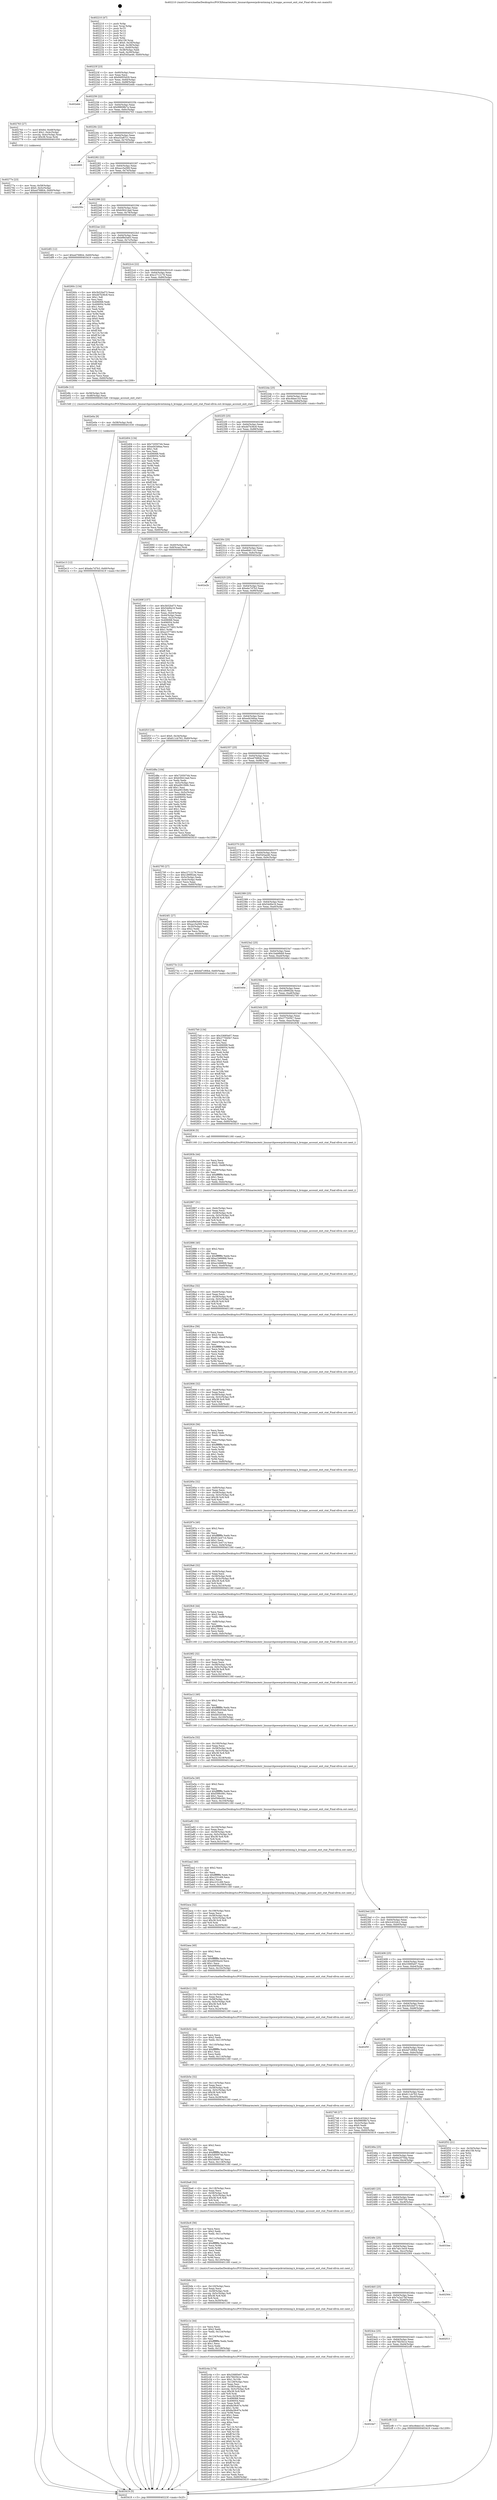 digraph "0x402210" {
  label = "0x402210 (/mnt/c/Users/mathe/Desktop/tcc/POCII/binaries/extr_linuxarchpowerpckvmtiming.h_kvmppc_account_exit_stat_Final-ollvm.out::main(0))"
  labelloc = "t"
  node[shape=record]

  Entry [label="",width=0.3,height=0.3,shape=circle,fillcolor=black,style=filled]
  "0x40223f" [label="{
     0x40223f [23]\l
     | [instrs]\l
     &nbsp;&nbsp;0x40223f \<+3\>: mov -0x60(%rbp),%eax\l
     &nbsp;&nbsp;0x402242 \<+2\>: mov %eax,%ecx\l
     &nbsp;&nbsp;0x402244 \<+6\>: sub $0x94955d29,%ecx\l
     &nbsp;&nbsp;0x40224a \<+3\>: mov %eax,-0x64(%rbp)\l
     &nbsp;&nbsp;0x40224d \<+3\>: mov %ecx,-0x68(%rbp)\l
     &nbsp;&nbsp;0x402250 \<+6\>: je 0000000000402ebb \<main+0xcab\>\l
  }"]
  "0x402ebb" [label="{
     0x402ebb\l
  }", style=dashed]
  "0x402256" [label="{
     0x402256 [22]\l
     | [instrs]\l
     &nbsp;&nbsp;0x402256 \<+5\>: jmp 000000000040225b \<main+0x4b\>\l
     &nbsp;&nbsp;0x40225b \<+3\>: mov -0x64(%rbp),%eax\l
     &nbsp;&nbsp;0x40225e \<+5\>: sub $0x99608b7a,%eax\l
     &nbsp;&nbsp;0x402263 \<+3\>: mov %eax,-0x6c(%rbp)\l
     &nbsp;&nbsp;0x402266 \<+6\>: je 0000000000402763 \<main+0x553\>\l
  }"]
  Exit [label="",width=0.3,height=0.3,shape=circle,fillcolor=black,style=filled,peripheries=2]
  "0x402763" [label="{
     0x402763 [27]\l
     | [instrs]\l
     &nbsp;&nbsp;0x402763 \<+7\>: movl $0x64,-0x48(%rbp)\l
     &nbsp;&nbsp;0x40276a \<+7\>: movl $0x1,-0x4c(%rbp)\l
     &nbsp;&nbsp;0x402771 \<+4\>: movslq -0x4c(%rbp),%rax\l
     &nbsp;&nbsp;0x402775 \<+4\>: imul $0x38,%rax,%rdi\l
     &nbsp;&nbsp;0x402779 \<+5\>: call 0000000000401050 \<malloc@plt\>\l
     | [calls]\l
     &nbsp;&nbsp;0x401050 \{1\} (unknown)\l
  }"]
  "0x40226c" [label="{
     0x40226c [22]\l
     | [instrs]\l
     &nbsp;&nbsp;0x40226c \<+5\>: jmp 0000000000402271 \<main+0x61\>\l
     &nbsp;&nbsp;0x402271 \<+3\>: mov -0x64(%rbp),%eax\l
     &nbsp;&nbsp;0x402274 \<+5\>: sub $0xa32a87c1,%eax\l
     &nbsp;&nbsp;0x402279 \<+3\>: mov %eax,-0x70(%rbp)\l
     &nbsp;&nbsp;0x40227c \<+6\>: je 0000000000402600 \<main+0x3f0\>\l
  }"]
  "0x402e13" [label="{
     0x402e13 [12]\l
     | [instrs]\l
     &nbsp;&nbsp;0x402e13 \<+7\>: movl $0xebc7d7b3,-0x60(%rbp)\l
     &nbsp;&nbsp;0x402e1a \<+5\>: jmp 0000000000403419 \<main+0x1209\>\l
  }"]
  "0x402600" [label="{
     0x402600\l
  }", style=dashed]
  "0x402282" [label="{
     0x402282 [22]\l
     | [instrs]\l
     &nbsp;&nbsp;0x402282 \<+5\>: jmp 0000000000402287 \<main+0x77\>\l
     &nbsp;&nbsp;0x402287 \<+3\>: mov -0x64(%rbp),%eax\l
     &nbsp;&nbsp;0x40228a \<+5\>: sub $0xacc5a569,%eax\l
     &nbsp;&nbsp;0x40228f \<+3\>: mov %eax,-0x74(%rbp)\l
     &nbsp;&nbsp;0x402292 \<+6\>: je 000000000040250c \<main+0x2fc\>\l
  }"]
  "0x402e0a" [label="{
     0x402e0a [9]\l
     | [instrs]\l
     &nbsp;&nbsp;0x402e0a \<+4\>: mov -0x58(%rbp),%rdi\l
     &nbsp;&nbsp;0x402e0e \<+5\>: call 0000000000401030 \<free@plt\>\l
     | [calls]\l
     &nbsp;&nbsp;0x401030 \{1\} (unknown)\l
  }"]
  "0x40250c" [label="{
     0x40250c\l
  }", style=dashed]
  "0x402298" [label="{
     0x402298 [22]\l
     | [instrs]\l
     &nbsp;&nbsp;0x402298 \<+5\>: jmp 000000000040229d \<main+0x8d\>\l
     &nbsp;&nbsp;0x40229d \<+3\>: mov -0x64(%rbp),%eax\l
     &nbsp;&nbsp;0x4022a0 \<+5\>: sub $0xb56414ad,%eax\l
     &nbsp;&nbsp;0x4022a5 \<+3\>: mov %eax,-0x78(%rbp)\l
     &nbsp;&nbsp;0x4022a8 \<+6\>: je 0000000000402df2 \<main+0xbe2\>\l
  }"]
  "0x4024e7" [label="{
     0x4024e7\l
  }", style=dashed]
  "0x402df2" [label="{
     0x402df2 [12]\l
     | [instrs]\l
     &nbsp;&nbsp;0x402df2 \<+7\>: movl $0xed768fcb,-0x60(%rbp)\l
     &nbsp;&nbsp;0x402df9 \<+5\>: jmp 0000000000403419 \<main+0x1209\>\l
  }"]
  "0x4022ae" [label="{
     0x4022ae [22]\l
     | [instrs]\l
     &nbsp;&nbsp;0x4022ae \<+5\>: jmp 00000000004022b3 \<main+0xa3\>\l
     &nbsp;&nbsp;0x4022b3 \<+3\>: mov -0x64(%rbp),%eax\l
     &nbsp;&nbsp;0x4022b6 \<+5\>: sub $0xbf9d3e63,%eax\l
     &nbsp;&nbsp;0x4022bb \<+3\>: mov %eax,-0x7c(%rbp)\l
     &nbsp;&nbsp;0x4022be \<+6\>: je 000000000040260c \<main+0x3fc\>\l
  }"]
  "0x402cf8" [label="{
     0x402cf8 [12]\l
     | [instrs]\l
     &nbsp;&nbsp;0x402cf8 \<+7\>: movl $0xc8dee143,-0x60(%rbp)\l
     &nbsp;&nbsp;0x402cff \<+5\>: jmp 0000000000403419 \<main+0x1209\>\l
  }"]
  "0x40260c" [label="{
     0x40260c [134]\l
     | [instrs]\l
     &nbsp;&nbsp;0x40260c \<+5\>: mov $0x3b52bd73,%eax\l
     &nbsp;&nbsp;0x402611 \<+5\>: mov $0xdd7b36c8,%ecx\l
     &nbsp;&nbsp;0x402616 \<+2\>: mov $0x1,%dl\l
     &nbsp;&nbsp;0x402618 \<+2\>: xor %esi,%esi\l
     &nbsp;&nbsp;0x40261a \<+7\>: mov 0x406068,%edi\l
     &nbsp;&nbsp;0x402621 \<+8\>: mov 0x406054,%r8d\l
     &nbsp;&nbsp;0x402629 \<+3\>: sub $0x1,%esi\l
     &nbsp;&nbsp;0x40262c \<+3\>: mov %edi,%r9d\l
     &nbsp;&nbsp;0x40262f \<+3\>: add %esi,%r9d\l
     &nbsp;&nbsp;0x402632 \<+4\>: imul %r9d,%edi\l
     &nbsp;&nbsp;0x402636 \<+3\>: and $0x1,%edi\l
     &nbsp;&nbsp;0x402639 \<+3\>: cmp $0x0,%edi\l
     &nbsp;&nbsp;0x40263c \<+4\>: sete %r10b\l
     &nbsp;&nbsp;0x402640 \<+4\>: cmp $0xa,%r8d\l
     &nbsp;&nbsp;0x402644 \<+4\>: setl %r11b\l
     &nbsp;&nbsp;0x402648 \<+3\>: mov %r10b,%bl\l
     &nbsp;&nbsp;0x40264b \<+3\>: xor $0xff,%bl\l
     &nbsp;&nbsp;0x40264e \<+3\>: mov %r11b,%r14b\l
     &nbsp;&nbsp;0x402651 \<+4\>: xor $0xff,%r14b\l
     &nbsp;&nbsp;0x402655 \<+3\>: xor $0x1,%dl\l
     &nbsp;&nbsp;0x402658 \<+3\>: mov %bl,%r15b\l
     &nbsp;&nbsp;0x40265b \<+4\>: and $0xff,%r15b\l
     &nbsp;&nbsp;0x40265f \<+3\>: and %dl,%r10b\l
     &nbsp;&nbsp;0x402662 \<+3\>: mov %r14b,%r12b\l
     &nbsp;&nbsp;0x402665 \<+4\>: and $0xff,%r12b\l
     &nbsp;&nbsp;0x402669 \<+3\>: and %dl,%r11b\l
     &nbsp;&nbsp;0x40266c \<+3\>: or %r10b,%r15b\l
     &nbsp;&nbsp;0x40266f \<+3\>: or %r11b,%r12b\l
     &nbsp;&nbsp;0x402672 \<+3\>: xor %r12b,%r15b\l
     &nbsp;&nbsp;0x402675 \<+3\>: or %r14b,%bl\l
     &nbsp;&nbsp;0x402678 \<+3\>: xor $0xff,%bl\l
     &nbsp;&nbsp;0x40267b \<+3\>: or $0x1,%dl\l
     &nbsp;&nbsp;0x40267e \<+2\>: and %dl,%bl\l
     &nbsp;&nbsp;0x402680 \<+3\>: or %bl,%r15b\l
     &nbsp;&nbsp;0x402683 \<+4\>: test $0x1,%r15b\l
     &nbsp;&nbsp;0x402687 \<+3\>: cmovne %ecx,%eax\l
     &nbsp;&nbsp;0x40268a \<+3\>: mov %eax,-0x60(%rbp)\l
     &nbsp;&nbsp;0x40268d \<+5\>: jmp 0000000000403419 \<main+0x1209\>\l
  }"]
  "0x4022c4" [label="{
     0x4022c4 [22]\l
     | [instrs]\l
     &nbsp;&nbsp;0x4022c4 \<+5\>: jmp 00000000004022c9 \<main+0xb9\>\l
     &nbsp;&nbsp;0x4022c9 \<+3\>: mov -0x64(%rbp),%eax\l
     &nbsp;&nbsp;0x4022cc \<+5\>: sub $0xc2712176,%eax\l
     &nbsp;&nbsp;0x4022d1 \<+3\>: mov %eax,-0x80(%rbp)\l
     &nbsp;&nbsp;0x4022d4 \<+6\>: je 0000000000402dfe \<main+0xbee\>\l
  }"]
  "0x4024ce" [label="{
     0x4024ce [25]\l
     | [instrs]\l
     &nbsp;&nbsp;0x4024ce \<+5\>: jmp 00000000004024d3 \<main+0x2c3\>\l
     &nbsp;&nbsp;0x4024d3 \<+3\>: mov -0x64(%rbp),%eax\l
     &nbsp;&nbsp;0x4024d6 \<+5\>: sub $0x7fd25b1e,%eax\l
     &nbsp;&nbsp;0x4024db \<+6\>: mov %eax,-0xd4(%rbp)\l
     &nbsp;&nbsp;0x4024e1 \<+6\>: je 0000000000402cf8 \<main+0xae8\>\l
  }"]
  "0x402dfe" [label="{
     0x402dfe [12]\l
     | [instrs]\l
     &nbsp;&nbsp;0x402dfe \<+4\>: mov -0x58(%rbp),%rdi\l
     &nbsp;&nbsp;0x402e02 \<+3\>: mov -0x48(%rbp),%esi\l
     &nbsp;&nbsp;0x402e05 \<+5\>: call 00000000004015d0 \<kvmppc_account_exit_stat\>\l
     | [calls]\l
     &nbsp;&nbsp;0x4015d0 \{1\} (/mnt/c/Users/mathe/Desktop/tcc/POCII/binaries/extr_linuxarchpowerpckvmtiming.h_kvmppc_account_exit_stat_Final-ollvm.out::kvmppc_account_exit_stat)\l
  }"]
  "0x4022da" [label="{
     0x4022da [25]\l
     | [instrs]\l
     &nbsp;&nbsp;0x4022da \<+5\>: jmp 00000000004022df \<main+0xcf\>\l
     &nbsp;&nbsp;0x4022df \<+3\>: mov -0x64(%rbp),%eax\l
     &nbsp;&nbsp;0x4022e2 \<+5\>: sub $0xc8dee143,%eax\l
     &nbsp;&nbsp;0x4022e7 \<+6\>: mov %eax,-0x84(%rbp)\l
     &nbsp;&nbsp;0x4022ed \<+6\>: je 0000000000402d04 \<main+0xaf4\>\l
  }"]
  "0x402f13" [label="{
     0x402f13\l
  }", style=dashed]
  "0x402d04" [label="{
     0x402d04 [134]\l
     | [instrs]\l
     &nbsp;&nbsp;0x402d04 \<+5\>: mov $0x720507d4,%eax\l
     &nbsp;&nbsp;0x402d09 \<+5\>: mov $0xed4346aa,%ecx\l
     &nbsp;&nbsp;0x402d0e \<+2\>: mov $0x1,%dl\l
     &nbsp;&nbsp;0x402d10 \<+2\>: xor %esi,%esi\l
     &nbsp;&nbsp;0x402d12 \<+7\>: mov 0x406068,%edi\l
     &nbsp;&nbsp;0x402d19 \<+8\>: mov 0x406054,%r8d\l
     &nbsp;&nbsp;0x402d21 \<+3\>: sub $0x1,%esi\l
     &nbsp;&nbsp;0x402d24 \<+3\>: mov %edi,%r9d\l
     &nbsp;&nbsp;0x402d27 \<+3\>: add %esi,%r9d\l
     &nbsp;&nbsp;0x402d2a \<+4\>: imul %r9d,%edi\l
     &nbsp;&nbsp;0x402d2e \<+3\>: and $0x1,%edi\l
     &nbsp;&nbsp;0x402d31 \<+3\>: cmp $0x0,%edi\l
     &nbsp;&nbsp;0x402d34 \<+4\>: sete %r10b\l
     &nbsp;&nbsp;0x402d38 \<+4\>: cmp $0xa,%r8d\l
     &nbsp;&nbsp;0x402d3c \<+4\>: setl %r11b\l
     &nbsp;&nbsp;0x402d40 \<+3\>: mov %r10b,%bl\l
     &nbsp;&nbsp;0x402d43 \<+3\>: xor $0xff,%bl\l
     &nbsp;&nbsp;0x402d46 \<+3\>: mov %r11b,%r14b\l
     &nbsp;&nbsp;0x402d49 \<+4\>: xor $0xff,%r14b\l
     &nbsp;&nbsp;0x402d4d \<+3\>: xor $0x0,%dl\l
     &nbsp;&nbsp;0x402d50 \<+3\>: mov %bl,%r15b\l
     &nbsp;&nbsp;0x402d53 \<+4\>: and $0x0,%r15b\l
     &nbsp;&nbsp;0x402d57 \<+3\>: and %dl,%r10b\l
     &nbsp;&nbsp;0x402d5a \<+3\>: mov %r14b,%r12b\l
     &nbsp;&nbsp;0x402d5d \<+4\>: and $0x0,%r12b\l
     &nbsp;&nbsp;0x402d61 \<+3\>: and %dl,%r11b\l
     &nbsp;&nbsp;0x402d64 \<+3\>: or %r10b,%r15b\l
     &nbsp;&nbsp;0x402d67 \<+3\>: or %r11b,%r12b\l
     &nbsp;&nbsp;0x402d6a \<+3\>: xor %r12b,%r15b\l
     &nbsp;&nbsp;0x402d6d \<+3\>: or %r14b,%bl\l
     &nbsp;&nbsp;0x402d70 \<+3\>: xor $0xff,%bl\l
     &nbsp;&nbsp;0x402d73 \<+3\>: or $0x0,%dl\l
     &nbsp;&nbsp;0x402d76 \<+2\>: and %dl,%bl\l
     &nbsp;&nbsp;0x402d78 \<+3\>: or %bl,%r15b\l
     &nbsp;&nbsp;0x402d7b \<+4\>: test $0x1,%r15b\l
     &nbsp;&nbsp;0x402d7f \<+3\>: cmovne %ecx,%eax\l
     &nbsp;&nbsp;0x402d82 \<+3\>: mov %eax,-0x60(%rbp)\l
     &nbsp;&nbsp;0x402d85 \<+5\>: jmp 0000000000403419 \<main+0x1209\>\l
  }"]
  "0x4022f3" [label="{
     0x4022f3 [25]\l
     | [instrs]\l
     &nbsp;&nbsp;0x4022f3 \<+5\>: jmp 00000000004022f8 \<main+0xe8\>\l
     &nbsp;&nbsp;0x4022f8 \<+3\>: mov -0x64(%rbp),%eax\l
     &nbsp;&nbsp;0x4022fb \<+5\>: sub $0xdd7b36c8,%eax\l
     &nbsp;&nbsp;0x402300 \<+6\>: mov %eax,-0x88(%rbp)\l
     &nbsp;&nbsp;0x402306 \<+6\>: je 0000000000402692 \<main+0x482\>\l
  }"]
  "0x4024b5" [label="{
     0x4024b5 [25]\l
     | [instrs]\l
     &nbsp;&nbsp;0x4024b5 \<+5\>: jmp 00000000004024ba \<main+0x2aa\>\l
     &nbsp;&nbsp;0x4024ba \<+3\>: mov -0x64(%rbp),%eax\l
     &nbsp;&nbsp;0x4024bd \<+5\>: sub $0x7e2a27bf,%eax\l
     &nbsp;&nbsp;0x4024c2 \<+6\>: mov %eax,-0xd0(%rbp)\l
     &nbsp;&nbsp;0x4024c8 \<+6\>: je 0000000000402f13 \<main+0xd03\>\l
  }"]
  "0x402692" [label="{
     0x402692 [13]\l
     | [instrs]\l
     &nbsp;&nbsp;0x402692 \<+4\>: mov -0x40(%rbp),%rax\l
     &nbsp;&nbsp;0x402696 \<+4\>: mov 0x8(%rax),%rdi\l
     &nbsp;&nbsp;0x40269a \<+5\>: call 0000000000401060 \<atoi@plt\>\l
     | [calls]\l
     &nbsp;&nbsp;0x401060 \{1\} (unknown)\l
  }"]
  "0x40230c" [label="{
     0x40230c [25]\l
     | [instrs]\l
     &nbsp;&nbsp;0x40230c \<+5\>: jmp 0000000000402311 \<main+0x101\>\l
     &nbsp;&nbsp;0x402311 \<+3\>: mov -0x64(%rbp),%eax\l
     &nbsp;&nbsp;0x402314 \<+5\>: sub $0xe6b81143,%eax\l
     &nbsp;&nbsp;0x402319 \<+6\>: mov %eax,-0x8c(%rbp)\l
     &nbsp;&nbsp;0x40231f \<+6\>: je 0000000000402e2b \<main+0xc1b\>\l
  }"]
  "0x402564" [label="{
     0x402564\l
  }", style=dashed]
  "0x402e2b" [label="{
     0x402e2b\l
  }", style=dashed]
  "0x402325" [label="{
     0x402325 [25]\l
     | [instrs]\l
     &nbsp;&nbsp;0x402325 \<+5\>: jmp 000000000040232a \<main+0x11a\>\l
     &nbsp;&nbsp;0x40232a \<+3\>: mov -0x64(%rbp),%eax\l
     &nbsp;&nbsp;0x40232d \<+5\>: sub $0xebc7d7b3,%eax\l
     &nbsp;&nbsp;0x402332 \<+6\>: mov %eax,-0x90(%rbp)\l
     &nbsp;&nbsp;0x402338 \<+6\>: je 0000000000402f1f \<main+0xd0f\>\l
  }"]
  "0x40249c" [label="{
     0x40249c [25]\l
     | [instrs]\l
     &nbsp;&nbsp;0x40249c \<+5\>: jmp 00000000004024a1 \<main+0x291\>\l
     &nbsp;&nbsp;0x4024a1 \<+3\>: mov -0x64(%rbp),%eax\l
     &nbsp;&nbsp;0x4024a4 \<+5\>: sub $0x7ab13ec9,%eax\l
     &nbsp;&nbsp;0x4024a9 \<+6\>: mov %eax,-0xcc(%rbp)\l
     &nbsp;&nbsp;0x4024af \<+6\>: je 0000000000402564 \<main+0x354\>\l
  }"]
  "0x402f1f" [label="{
     0x402f1f [19]\l
     | [instrs]\l
     &nbsp;&nbsp;0x402f1f \<+7\>: movl $0x0,-0x34(%rbp)\l
     &nbsp;&nbsp;0x402f26 \<+7\>: movl $0x611cb763,-0x60(%rbp)\l
     &nbsp;&nbsp;0x402f2d \<+5\>: jmp 0000000000403419 \<main+0x1209\>\l
  }"]
  "0x40233e" [label="{
     0x40233e [25]\l
     | [instrs]\l
     &nbsp;&nbsp;0x40233e \<+5\>: jmp 0000000000402343 \<main+0x133\>\l
     &nbsp;&nbsp;0x402343 \<+3\>: mov -0x64(%rbp),%eax\l
     &nbsp;&nbsp;0x402346 \<+5\>: sub $0xed4346aa,%eax\l
     &nbsp;&nbsp;0x40234b \<+6\>: mov %eax,-0x94(%rbp)\l
     &nbsp;&nbsp;0x402351 \<+6\>: je 0000000000402d8a \<main+0xb7a\>\l
  }"]
  "0x4033ee" [label="{
     0x4033ee\l
  }", style=dashed]
  "0x402d8a" [label="{
     0x402d8a [104]\l
     | [instrs]\l
     &nbsp;&nbsp;0x402d8a \<+5\>: mov $0x720507d4,%eax\l
     &nbsp;&nbsp;0x402d8f \<+5\>: mov $0xb56414ad,%ecx\l
     &nbsp;&nbsp;0x402d94 \<+2\>: xor %edx,%edx\l
     &nbsp;&nbsp;0x402d96 \<+3\>: mov -0x5c(%rbp),%esi\l
     &nbsp;&nbsp;0x402d99 \<+6\>: add $0xa0610b8c,%esi\l
     &nbsp;&nbsp;0x402d9f \<+3\>: add $0x1,%esi\l
     &nbsp;&nbsp;0x402da2 \<+6\>: sub $0xa0610b8c,%esi\l
     &nbsp;&nbsp;0x402da8 \<+3\>: mov %esi,-0x5c(%rbp)\l
     &nbsp;&nbsp;0x402dab \<+7\>: mov 0x406068,%esi\l
     &nbsp;&nbsp;0x402db2 \<+7\>: mov 0x406054,%edi\l
     &nbsp;&nbsp;0x402db9 \<+3\>: sub $0x1,%edx\l
     &nbsp;&nbsp;0x402dbc \<+3\>: mov %esi,%r8d\l
     &nbsp;&nbsp;0x402dbf \<+3\>: add %edx,%r8d\l
     &nbsp;&nbsp;0x402dc2 \<+4\>: imul %r8d,%esi\l
     &nbsp;&nbsp;0x402dc6 \<+3\>: and $0x1,%esi\l
     &nbsp;&nbsp;0x402dc9 \<+3\>: cmp $0x0,%esi\l
     &nbsp;&nbsp;0x402dcc \<+4\>: sete %r9b\l
     &nbsp;&nbsp;0x402dd0 \<+3\>: cmp $0xa,%edi\l
     &nbsp;&nbsp;0x402dd3 \<+4\>: setl %r10b\l
     &nbsp;&nbsp;0x402dd7 \<+3\>: mov %r9b,%r11b\l
     &nbsp;&nbsp;0x402dda \<+3\>: and %r10b,%r11b\l
     &nbsp;&nbsp;0x402ddd \<+3\>: xor %r10b,%r9b\l
     &nbsp;&nbsp;0x402de0 \<+3\>: or %r9b,%r11b\l
     &nbsp;&nbsp;0x402de3 \<+4\>: test $0x1,%r11b\l
     &nbsp;&nbsp;0x402de7 \<+3\>: cmovne %ecx,%eax\l
     &nbsp;&nbsp;0x402dea \<+3\>: mov %eax,-0x60(%rbp)\l
     &nbsp;&nbsp;0x402ded \<+5\>: jmp 0000000000403419 \<main+0x1209\>\l
  }"]
  "0x402357" [label="{
     0x402357 [25]\l
     | [instrs]\l
     &nbsp;&nbsp;0x402357 \<+5\>: jmp 000000000040235c \<main+0x14c\>\l
     &nbsp;&nbsp;0x40235c \<+3\>: mov -0x64(%rbp),%eax\l
     &nbsp;&nbsp;0x40235f \<+5\>: sub $0xed768fcb,%eax\l
     &nbsp;&nbsp;0x402364 \<+6\>: mov %eax,-0x98(%rbp)\l
     &nbsp;&nbsp;0x40236a \<+6\>: je 0000000000402795 \<main+0x585\>\l
  }"]
  "0x402483" [label="{
     0x402483 [25]\l
     | [instrs]\l
     &nbsp;&nbsp;0x402483 \<+5\>: jmp 0000000000402488 \<main+0x278\>\l
     &nbsp;&nbsp;0x402488 \<+3\>: mov -0x64(%rbp),%eax\l
     &nbsp;&nbsp;0x40248b \<+5\>: sub $0x720507d4,%eax\l
     &nbsp;&nbsp;0x402490 \<+6\>: mov %eax,-0xc8(%rbp)\l
     &nbsp;&nbsp;0x402496 \<+6\>: je 00000000004033ee \<main+0x11de\>\l
  }"]
  "0x402795" [label="{
     0x402795 [27]\l
     | [instrs]\l
     &nbsp;&nbsp;0x402795 \<+5\>: mov $0xc2712176,%eax\l
     &nbsp;&nbsp;0x40279a \<+5\>: mov $0x1d9992de,%ecx\l
     &nbsp;&nbsp;0x40279f \<+3\>: mov -0x5c(%rbp),%edx\l
     &nbsp;&nbsp;0x4027a2 \<+3\>: cmp -0x4c(%rbp),%edx\l
     &nbsp;&nbsp;0x4027a5 \<+3\>: cmovl %ecx,%eax\l
     &nbsp;&nbsp;0x4027a8 \<+3\>: mov %eax,-0x60(%rbp)\l
     &nbsp;&nbsp;0x4027ab \<+5\>: jmp 0000000000403419 \<main+0x1209\>\l
  }"]
  "0x402370" [label="{
     0x402370 [25]\l
     | [instrs]\l
     &nbsp;&nbsp;0x402370 \<+5\>: jmp 0000000000402375 \<main+0x165\>\l
     &nbsp;&nbsp;0x402375 \<+3\>: mov -0x64(%rbp),%eax\l
     &nbsp;&nbsp;0x402378 \<+5\>: sub $0xf345ae46,%eax\l
     &nbsp;&nbsp;0x40237d \<+6\>: mov %eax,-0x9c(%rbp)\l
     &nbsp;&nbsp;0x402383 \<+6\>: je 00000000004024f1 \<main+0x2e1\>\l
  }"]
  "0x402f47" [label="{
     0x402f47\l
  }", style=dashed]
  "0x4024f1" [label="{
     0x4024f1 [27]\l
     | [instrs]\l
     &nbsp;&nbsp;0x4024f1 \<+5\>: mov $0xbf9d3e63,%eax\l
     &nbsp;&nbsp;0x4024f6 \<+5\>: mov $0xacc5a569,%ecx\l
     &nbsp;&nbsp;0x4024fb \<+3\>: mov -0x30(%rbp),%edx\l
     &nbsp;&nbsp;0x4024fe \<+3\>: cmp $0x2,%edx\l
     &nbsp;&nbsp;0x402501 \<+3\>: cmovne %ecx,%eax\l
     &nbsp;&nbsp;0x402504 \<+3\>: mov %eax,-0x60(%rbp)\l
     &nbsp;&nbsp;0x402507 \<+5\>: jmp 0000000000403419 \<main+0x1209\>\l
  }"]
  "0x402389" [label="{
     0x402389 [25]\l
     | [instrs]\l
     &nbsp;&nbsp;0x402389 \<+5\>: jmp 000000000040238e \<main+0x17e\>\l
     &nbsp;&nbsp;0x40238e \<+3\>: mov -0x64(%rbp),%eax\l
     &nbsp;&nbsp;0x402391 \<+5\>: sub $0x54d0e16,%eax\l
     &nbsp;&nbsp;0x402396 \<+6\>: mov %eax,-0xa0(%rbp)\l
     &nbsp;&nbsp;0x40239c \<+6\>: je 000000000040273c \<main+0x52c\>\l
  }"]
  "0x403419" [label="{
     0x403419 [5]\l
     | [instrs]\l
     &nbsp;&nbsp;0x403419 \<+5\>: jmp 000000000040223f \<main+0x2f\>\l
  }"]
  "0x402210" [label="{
     0x402210 [47]\l
     | [instrs]\l
     &nbsp;&nbsp;0x402210 \<+1\>: push %rbp\l
     &nbsp;&nbsp;0x402211 \<+3\>: mov %rsp,%rbp\l
     &nbsp;&nbsp;0x402214 \<+2\>: push %r15\l
     &nbsp;&nbsp;0x402216 \<+2\>: push %r14\l
     &nbsp;&nbsp;0x402218 \<+2\>: push %r13\l
     &nbsp;&nbsp;0x40221a \<+2\>: push %r12\l
     &nbsp;&nbsp;0x40221c \<+1\>: push %rbx\l
     &nbsp;&nbsp;0x40221d \<+7\>: sub $0x158,%rsp\l
     &nbsp;&nbsp;0x402224 \<+7\>: movl $0x0,-0x34(%rbp)\l
     &nbsp;&nbsp;0x40222b \<+3\>: mov %edi,-0x38(%rbp)\l
     &nbsp;&nbsp;0x40222e \<+4\>: mov %rsi,-0x40(%rbp)\l
     &nbsp;&nbsp;0x402232 \<+3\>: mov -0x38(%rbp),%edi\l
     &nbsp;&nbsp;0x402235 \<+3\>: mov %edi,-0x30(%rbp)\l
     &nbsp;&nbsp;0x402238 \<+7\>: movl $0xf345ae46,-0x60(%rbp)\l
  }"]
  "0x40269f" [label="{
     0x40269f [157]\l
     | [instrs]\l
     &nbsp;&nbsp;0x40269f \<+5\>: mov $0x3b52bd73,%ecx\l
     &nbsp;&nbsp;0x4026a4 \<+5\>: mov $0x54d0e16,%edx\l
     &nbsp;&nbsp;0x4026a9 \<+3\>: mov $0x1,%sil\l
     &nbsp;&nbsp;0x4026ac \<+3\>: mov %eax,-0x44(%rbp)\l
     &nbsp;&nbsp;0x4026af \<+3\>: mov -0x44(%rbp),%eax\l
     &nbsp;&nbsp;0x4026b2 \<+3\>: mov %eax,-0x2c(%rbp)\l
     &nbsp;&nbsp;0x4026b5 \<+7\>: mov 0x406068,%eax\l
     &nbsp;&nbsp;0x4026bc \<+8\>: mov 0x406054,%r8d\l
     &nbsp;&nbsp;0x4026c4 \<+3\>: mov %eax,%r9d\l
     &nbsp;&nbsp;0x4026c7 \<+7\>: add $0xa1077d03,%r9d\l
     &nbsp;&nbsp;0x4026ce \<+4\>: sub $0x1,%r9d\l
     &nbsp;&nbsp;0x4026d2 \<+7\>: sub $0xa1077d03,%r9d\l
     &nbsp;&nbsp;0x4026d9 \<+4\>: imul %r9d,%eax\l
     &nbsp;&nbsp;0x4026dd \<+3\>: and $0x1,%eax\l
     &nbsp;&nbsp;0x4026e0 \<+3\>: cmp $0x0,%eax\l
     &nbsp;&nbsp;0x4026e3 \<+4\>: sete %r10b\l
     &nbsp;&nbsp;0x4026e7 \<+4\>: cmp $0xa,%r8d\l
     &nbsp;&nbsp;0x4026eb \<+4\>: setl %r11b\l
     &nbsp;&nbsp;0x4026ef \<+3\>: mov %r10b,%bl\l
     &nbsp;&nbsp;0x4026f2 \<+3\>: xor $0xff,%bl\l
     &nbsp;&nbsp;0x4026f5 \<+3\>: mov %r11b,%r14b\l
     &nbsp;&nbsp;0x4026f8 \<+4\>: xor $0xff,%r14b\l
     &nbsp;&nbsp;0x4026fc \<+4\>: xor $0x0,%sil\l
     &nbsp;&nbsp;0x402700 \<+3\>: mov %bl,%r15b\l
     &nbsp;&nbsp;0x402703 \<+4\>: and $0x0,%r15b\l
     &nbsp;&nbsp;0x402707 \<+3\>: and %sil,%r10b\l
     &nbsp;&nbsp;0x40270a \<+3\>: mov %r14b,%r12b\l
     &nbsp;&nbsp;0x40270d \<+4\>: and $0x0,%r12b\l
     &nbsp;&nbsp;0x402711 \<+3\>: and %sil,%r11b\l
     &nbsp;&nbsp;0x402714 \<+3\>: or %r10b,%r15b\l
     &nbsp;&nbsp;0x402717 \<+3\>: or %r11b,%r12b\l
     &nbsp;&nbsp;0x40271a \<+3\>: xor %r12b,%r15b\l
     &nbsp;&nbsp;0x40271d \<+3\>: or %r14b,%bl\l
     &nbsp;&nbsp;0x402720 \<+3\>: xor $0xff,%bl\l
     &nbsp;&nbsp;0x402723 \<+4\>: or $0x0,%sil\l
     &nbsp;&nbsp;0x402727 \<+3\>: and %sil,%bl\l
     &nbsp;&nbsp;0x40272a \<+3\>: or %bl,%r15b\l
     &nbsp;&nbsp;0x40272d \<+4\>: test $0x1,%r15b\l
     &nbsp;&nbsp;0x402731 \<+3\>: cmovne %edx,%ecx\l
     &nbsp;&nbsp;0x402734 \<+3\>: mov %ecx,-0x60(%rbp)\l
     &nbsp;&nbsp;0x402737 \<+5\>: jmp 0000000000403419 \<main+0x1209\>\l
  }"]
  "0x40246a" [label="{
     0x40246a [25]\l
     | [instrs]\l
     &nbsp;&nbsp;0x40246a \<+5\>: jmp 000000000040246f \<main+0x25f\>\l
     &nbsp;&nbsp;0x40246f \<+3\>: mov -0x64(%rbp),%eax\l
     &nbsp;&nbsp;0x402472 \<+5\>: sub $0x6a2070da,%eax\l
     &nbsp;&nbsp;0x402477 \<+6\>: mov %eax,-0xc4(%rbp)\l
     &nbsp;&nbsp;0x40247d \<+6\>: je 0000000000402f47 \<main+0xd37\>\l
  }"]
  "0x40273c" [label="{
     0x40273c [12]\l
     | [instrs]\l
     &nbsp;&nbsp;0x40273c \<+7\>: movl $0x4d7c90b4,-0x60(%rbp)\l
     &nbsp;&nbsp;0x402743 \<+5\>: jmp 0000000000403419 \<main+0x1209\>\l
  }"]
  "0x4023a2" [label="{
     0x4023a2 [25]\l
     | [instrs]\l
     &nbsp;&nbsp;0x4023a2 \<+5\>: jmp 00000000004023a7 \<main+0x197\>\l
     &nbsp;&nbsp;0x4023a7 \<+3\>: mov -0x64(%rbp),%eax\l
     &nbsp;&nbsp;0x4023aa \<+5\>: sub $0x1bab8bb9,%eax\l
     &nbsp;&nbsp;0x4023af \<+6\>: mov %eax,-0xa4(%rbp)\l
     &nbsp;&nbsp;0x4023b5 \<+6\>: je 000000000040340d \<main+0x11fd\>\l
  }"]
  "0x402f32" [label="{
     0x402f32 [21]\l
     | [instrs]\l
     &nbsp;&nbsp;0x402f32 \<+3\>: mov -0x34(%rbp),%eax\l
     &nbsp;&nbsp;0x402f35 \<+7\>: add $0x158,%rsp\l
     &nbsp;&nbsp;0x402f3c \<+1\>: pop %rbx\l
     &nbsp;&nbsp;0x402f3d \<+2\>: pop %r12\l
     &nbsp;&nbsp;0x402f3f \<+2\>: pop %r13\l
     &nbsp;&nbsp;0x402f41 \<+2\>: pop %r14\l
     &nbsp;&nbsp;0x402f43 \<+2\>: pop %r15\l
     &nbsp;&nbsp;0x402f45 \<+1\>: pop %rbp\l
     &nbsp;&nbsp;0x402f46 \<+1\>: ret\l
  }"]
  "0x40340d" [label="{
     0x40340d\l
  }", style=dashed]
  "0x4023bb" [label="{
     0x4023bb [25]\l
     | [instrs]\l
     &nbsp;&nbsp;0x4023bb \<+5\>: jmp 00000000004023c0 \<main+0x1b0\>\l
     &nbsp;&nbsp;0x4023c0 \<+3\>: mov -0x64(%rbp),%eax\l
     &nbsp;&nbsp;0x4023c3 \<+5\>: sub $0x1d9992de,%eax\l
     &nbsp;&nbsp;0x4023c8 \<+6\>: mov %eax,-0xa8(%rbp)\l
     &nbsp;&nbsp;0x4023ce \<+6\>: je 00000000004027b0 \<main+0x5a0\>\l
  }"]
  "0x402c4a" [label="{
     0x402c4a [174]\l
     | [instrs]\l
     &nbsp;&nbsp;0x402c4a \<+5\>: mov $0x33685e07,%ecx\l
     &nbsp;&nbsp;0x402c4f \<+5\>: mov $0x7fd25b1e,%edx\l
     &nbsp;&nbsp;0x402c54 \<+3\>: mov $0x1,%r10b\l
     &nbsp;&nbsp;0x402c57 \<+6\>: mov -0x128(%rbp),%esi\l
     &nbsp;&nbsp;0x402c5d \<+3\>: imul %eax,%esi\l
     &nbsp;&nbsp;0x402c60 \<+4\>: mov -0x58(%rbp),%rdi\l
     &nbsp;&nbsp;0x402c64 \<+4\>: movslq -0x5c(%rbp),%r8\l
     &nbsp;&nbsp;0x402c68 \<+4\>: imul $0x38,%r8,%r8\l
     &nbsp;&nbsp;0x402c6c \<+3\>: add %r8,%rdi\l
     &nbsp;&nbsp;0x402c6f \<+3\>: mov %esi,0x34(%rdi)\l
     &nbsp;&nbsp;0x402c72 \<+7\>: mov 0x406068,%eax\l
     &nbsp;&nbsp;0x402c79 \<+7\>: mov 0x406054,%esi\l
     &nbsp;&nbsp;0x402c80 \<+3\>: mov %eax,%r9d\l
     &nbsp;&nbsp;0x402c83 \<+7\>: add $0x8a39c67e,%r9d\l
     &nbsp;&nbsp;0x402c8a \<+4\>: sub $0x1,%r9d\l
     &nbsp;&nbsp;0x402c8e \<+7\>: sub $0x8a39c67e,%r9d\l
     &nbsp;&nbsp;0x402c95 \<+4\>: imul %r9d,%eax\l
     &nbsp;&nbsp;0x402c99 \<+3\>: and $0x1,%eax\l
     &nbsp;&nbsp;0x402c9c \<+3\>: cmp $0x0,%eax\l
     &nbsp;&nbsp;0x402c9f \<+4\>: sete %r11b\l
     &nbsp;&nbsp;0x402ca3 \<+3\>: cmp $0xa,%esi\l
     &nbsp;&nbsp;0x402ca6 \<+3\>: setl %bl\l
     &nbsp;&nbsp;0x402ca9 \<+3\>: mov %r11b,%r14b\l
     &nbsp;&nbsp;0x402cac \<+4\>: xor $0xff,%r14b\l
     &nbsp;&nbsp;0x402cb0 \<+3\>: mov %bl,%r15b\l
     &nbsp;&nbsp;0x402cb3 \<+4\>: xor $0xff,%r15b\l
     &nbsp;&nbsp;0x402cb7 \<+4\>: xor $0x0,%r10b\l
     &nbsp;&nbsp;0x402cbb \<+3\>: mov %r14b,%r12b\l
     &nbsp;&nbsp;0x402cbe \<+4\>: and $0x0,%r12b\l
     &nbsp;&nbsp;0x402cc2 \<+3\>: and %r10b,%r11b\l
     &nbsp;&nbsp;0x402cc5 \<+3\>: mov %r15b,%r13b\l
     &nbsp;&nbsp;0x402cc8 \<+4\>: and $0x0,%r13b\l
     &nbsp;&nbsp;0x402ccc \<+3\>: and %r10b,%bl\l
     &nbsp;&nbsp;0x402ccf \<+3\>: or %r11b,%r12b\l
     &nbsp;&nbsp;0x402cd2 \<+3\>: or %bl,%r13b\l
     &nbsp;&nbsp;0x402cd5 \<+3\>: xor %r13b,%r12b\l
     &nbsp;&nbsp;0x402cd8 \<+3\>: or %r15b,%r14b\l
     &nbsp;&nbsp;0x402cdb \<+4\>: xor $0xff,%r14b\l
     &nbsp;&nbsp;0x402cdf \<+4\>: or $0x0,%r10b\l
     &nbsp;&nbsp;0x402ce3 \<+3\>: and %r10b,%r14b\l
     &nbsp;&nbsp;0x402ce6 \<+3\>: or %r14b,%r12b\l
     &nbsp;&nbsp;0x402ce9 \<+4\>: test $0x1,%r12b\l
     &nbsp;&nbsp;0x402ced \<+3\>: cmovne %edx,%ecx\l
     &nbsp;&nbsp;0x402cf0 \<+3\>: mov %ecx,-0x60(%rbp)\l
     &nbsp;&nbsp;0x402cf3 \<+5\>: jmp 0000000000403419 \<main+0x1209\>\l
  }"]
  "0x4027b0" [label="{
     0x4027b0 [134]\l
     | [instrs]\l
     &nbsp;&nbsp;0x4027b0 \<+5\>: mov $0x33685e07,%eax\l
     &nbsp;&nbsp;0x4027b5 \<+5\>: mov $0x277045b7,%ecx\l
     &nbsp;&nbsp;0x4027ba \<+2\>: mov $0x1,%dl\l
     &nbsp;&nbsp;0x4027bc \<+2\>: xor %esi,%esi\l
     &nbsp;&nbsp;0x4027be \<+7\>: mov 0x406068,%edi\l
     &nbsp;&nbsp;0x4027c5 \<+8\>: mov 0x406054,%r8d\l
     &nbsp;&nbsp;0x4027cd \<+3\>: sub $0x1,%esi\l
     &nbsp;&nbsp;0x4027d0 \<+3\>: mov %edi,%r9d\l
     &nbsp;&nbsp;0x4027d3 \<+3\>: add %esi,%r9d\l
     &nbsp;&nbsp;0x4027d6 \<+4\>: imul %r9d,%edi\l
     &nbsp;&nbsp;0x4027da \<+3\>: and $0x1,%edi\l
     &nbsp;&nbsp;0x4027dd \<+3\>: cmp $0x0,%edi\l
     &nbsp;&nbsp;0x4027e0 \<+4\>: sete %r10b\l
     &nbsp;&nbsp;0x4027e4 \<+4\>: cmp $0xa,%r8d\l
     &nbsp;&nbsp;0x4027e8 \<+4\>: setl %r11b\l
     &nbsp;&nbsp;0x4027ec \<+3\>: mov %r10b,%bl\l
     &nbsp;&nbsp;0x4027ef \<+3\>: xor $0xff,%bl\l
     &nbsp;&nbsp;0x4027f2 \<+3\>: mov %r11b,%r14b\l
     &nbsp;&nbsp;0x4027f5 \<+4\>: xor $0xff,%r14b\l
     &nbsp;&nbsp;0x4027f9 \<+3\>: xor $0x0,%dl\l
     &nbsp;&nbsp;0x4027fc \<+3\>: mov %bl,%r15b\l
     &nbsp;&nbsp;0x4027ff \<+4\>: and $0x0,%r15b\l
     &nbsp;&nbsp;0x402803 \<+3\>: and %dl,%r10b\l
     &nbsp;&nbsp;0x402806 \<+3\>: mov %r14b,%r12b\l
     &nbsp;&nbsp;0x402809 \<+4\>: and $0x0,%r12b\l
     &nbsp;&nbsp;0x40280d \<+3\>: and %dl,%r11b\l
     &nbsp;&nbsp;0x402810 \<+3\>: or %r10b,%r15b\l
     &nbsp;&nbsp;0x402813 \<+3\>: or %r11b,%r12b\l
     &nbsp;&nbsp;0x402816 \<+3\>: xor %r12b,%r15b\l
     &nbsp;&nbsp;0x402819 \<+3\>: or %r14b,%bl\l
     &nbsp;&nbsp;0x40281c \<+3\>: xor $0xff,%bl\l
     &nbsp;&nbsp;0x40281f \<+3\>: or $0x0,%dl\l
     &nbsp;&nbsp;0x402822 \<+2\>: and %dl,%bl\l
     &nbsp;&nbsp;0x402824 \<+3\>: or %bl,%r15b\l
     &nbsp;&nbsp;0x402827 \<+4\>: test $0x1,%r15b\l
     &nbsp;&nbsp;0x40282b \<+3\>: cmovne %ecx,%eax\l
     &nbsp;&nbsp;0x40282e \<+3\>: mov %eax,-0x60(%rbp)\l
     &nbsp;&nbsp;0x402831 \<+5\>: jmp 0000000000403419 \<main+0x1209\>\l
  }"]
  "0x4023d4" [label="{
     0x4023d4 [25]\l
     | [instrs]\l
     &nbsp;&nbsp;0x4023d4 \<+5\>: jmp 00000000004023d9 \<main+0x1c9\>\l
     &nbsp;&nbsp;0x4023d9 \<+3\>: mov -0x64(%rbp),%eax\l
     &nbsp;&nbsp;0x4023dc \<+5\>: sub $0x277045b7,%eax\l
     &nbsp;&nbsp;0x4023e1 \<+6\>: mov %eax,-0xac(%rbp)\l
     &nbsp;&nbsp;0x4023e7 \<+6\>: je 0000000000402836 \<main+0x626\>\l
  }"]
  "0x402c1e" [label="{
     0x402c1e [44]\l
     | [instrs]\l
     &nbsp;&nbsp;0x402c1e \<+2\>: xor %ecx,%ecx\l
     &nbsp;&nbsp;0x402c20 \<+5\>: mov $0x2,%edx\l
     &nbsp;&nbsp;0x402c25 \<+6\>: mov %edx,-0x124(%rbp)\l
     &nbsp;&nbsp;0x402c2b \<+1\>: cltd\l
     &nbsp;&nbsp;0x402c2c \<+6\>: mov -0x124(%rbp),%esi\l
     &nbsp;&nbsp;0x402c32 \<+2\>: idiv %esi\l
     &nbsp;&nbsp;0x402c34 \<+6\>: imul $0xfffffffe,%edx,%edx\l
     &nbsp;&nbsp;0x402c3a \<+3\>: sub $0x1,%ecx\l
     &nbsp;&nbsp;0x402c3d \<+2\>: sub %ecx,%edx\l
     &nbsp;&nbsp;0x402c3f \<+6\>: mov %edx,-0x128(%rbp)\l
     &nbsp;&nbsp;0x402c45 \<+5\>: call 0000000000401160 \<next_i\>\l
     | [calls]\l
     &nbsp;&nbsp;0x401160 \{1\} (/mnt/c/Users/mathe/Desktop/tcc/POCII/binaries/extr_linuxarchpowerpckvmtiming.h_kvmppc_account_exit_stat_Final-ollvm.out::next_i)\l
  }"]
  "0x402836" [label="{
     0x402836 [5]\l
     | [instrs]\l
     &nbsp;&nbsp;0x402836 \<+5\>: call 0000000000401160 \<next_i\>\l
     | [calls]\l
     &nbsp;&nbsp;0x401160 \{1\} (/mnt/c/Users/mathe/Desktop/tcc/POCII/binaries/extr_linuxarchpowerpckvmtiming.h_kvmppc_account_exit_stat_Final-ollvm.out::next_i)\l
  }"]
  "0x4023ed" [label="{
     0x4023ed [25]\l
     | [instrs]\l
     &nbsp;&nbsp;0x4023ed \<+5\>: jmp 00000000004023f2 \<main+0x1e2\>\l
     &nbsp;&nbsp;0x4023f2 \<+3\>: mov -0x64(%rbp),%eax\l
     &nbsp;&nbsp;0x4023f5 \<+5\>: sub $0x2c432dc2,%eax\l
     &nbsp;&nbsp;0x4023fa \<+6\>: mov %eax,-0xb0(%rbp)\l
     &nbsp;&nbsp;0x402400 \<+6\>: je 0000000000402e1f \<main+0xc0f\>\l
  }"]
  "0x402bfe" [label="{
     0x402bfe [32]\l
     | [instrs]\l
     &nbsp;&nbsp;0x402bfe \<+6\>: mov -0x120(%rbp),%ecx\l
     &nbsp;&nbsp;0x402c04 \<+3\>: imul %eax,%ecx\l
     &nbsp;&nbsp;0x402c07 \<+4\>: mov -0x58(%rbp),%rdi\l
     &nbsp;&nbsp;0x402c0b \<+4\>: movslq -0x5c(%rbp),%r8\l
     &nbsp;&nbsp;0x402c0f \<+4\>: imul $0x38,%r8,%r8\l
     &nbsp;&nbsp;0x402c13 \<+3\>: add %r8,%rdi\l
     &nbsp;&nbsp;0x402c16 \<+3\>: mov %ecx,0x30(%rdi)\l
     &nbsp;&nbsp;0x402c19 \<+5\>: call 0000000000401160 \<next_i\>\l
     | [calls]\l
     &nbsp;&nbsp;0x401160 \{1\} (/mnt/c/Users/mathe/Desktop/tcc/POCII/binaries/extr_linuxarchpowerpckvmtiming.h_kvmppc_account_exit_stat_Final-ollvm.out::next_i)\l
  }"]
  "0x402e1f" [label="{
     0x402e1f\l
  }", style=dashed]
  "0x402406" [label="{
     0x402406 [25]\l
     | [instrs]\l
     &nbsp;&nbsp;0x402406 \<+5\>: jmp 000000000040240b \<main+0x1fb\>\l
     &nbsp;&nbsp;0x40240b \<+3\>: mov -0x64(%rbp),%eax\l
     &nbsp;&nbsp;0x40240e \<+5\>: sub $0x33685e07,%eax\l
     &nbsp;&nbsp;0x402413 \<+6\>: mov %eax,-0xb4(%rbp)\l
     &nbsp;&nbsp;0x402419 \<+6\>: je 0000000000402f7b \<main+0xd6b\>\l
  }"]
  "0x402bc6" [label="{
     0x402bc6 [56]\l
     | [instrs]\l
     &nbsp;&nbsp;0x402bc6 \<+2\>: xor %ecx,%ecx\l
     &nbsp;&nbsp;0x402bc8 \<+5\>: mov $0x2,%edx\l
     &nbsp;&nbsp;0x402bcd \<+6\>: mov %edx,-0x11c(%rbp)\l
     &nbsp;&nbsp;0x402bd3 \<+1\>: cltd\l
     &nbsp;&nbsp;0x402bd4 \<+6\>: mov -0x11c(%rbp),%esi\l
     &nbsp;&nbsp;0x402bda \<+2\>: idiv %esi\l
     &nbsp;&nbsp;0x402bdc \<+6\>: imul $0xfffffffe,%edx,%edx\l
     &nbsp;&nbsp;0x402be2 \<+3\>: mov %ecx,%r9d\l
     &nbsp;&nbsp;0x402be5 \<+3\>: sub %edx,%r9d\l
     &nbsp;&nbsp;0x402be8 \<+2\>: mov %ecx,%edx\l
     &nbsp;&nbsp;0x402bea \<+3\>: sub $0x1,%edx\l
     &nbsp;&nbsp;0x402bed \<+3\>: add %edx,%r9d\l
     &nbsp;&nbsp;0x402bf0 \<+3\>: sub %r9d,%ecx\l
     &nbsp;&nbsp;0x402bf3 \<+6\>: mov %ecx,-0x120(%rbp)\l
     &nbsp;&nbsp;0x402bf9 \<+5\>: call 0000000000401160 \<next_i\>\l
     | [calls]\l
     &nbsp;&nbsp;0x401160 \{1\} (/mnt/c/Users/mathe/Desktop/tcc/POCII/binaries/extr_linuxarchpowerpckvmtiming.h_kvmppc_account_exit_stat_Final-ollvm.out::next_i)\l
  }"]
  "0x402f7b" [label="{
     0x402f7b\l
  }", style=dashed]
  "0x40241f" [label="{
     0x40241f [25]\l
     | [instrs]\l
     &nbsp;&nbsp;0x40241f \<+5\>: jmp 0000000000402424 \<main+0x214\>\l
     &nbsp;&nbsp;0x402424 \<+3\>: mov -0x64(%rbp),%eax\l
     &nbsp;&nbsp;0x402427 \<+5\>: sub $0x3b52bd73,%eax\l
     &nbsp;&nbsp;0x40242c \<+6\>: mov %eax,-0xb8(%rbp)\l
     &nbsp;&nbsp;0x402432 \<+6\>: je 0000000000402f5f \<main+0xd4f\>\l
  }"]
  "0x402ba6" [label="{
     0x402ba6 [32]\l
     | [instrs]\l
     &nbsp;&nbsp;0x402ba6 \<+6\>: mov -0x118(%rbp),%ecx\l
     &nbsp;&nbsp;0x402bac \<+3\>: imul %eax,%ecx\l
     &nbsp;&nbsp;0x402baf \<+4\>: mov -0x58(%rbp),%rdi\l
     &nbsp;&nbsp;0x402bb3 \<+4\>: movslq -0x5c(%rbp),%r8\l
     &nbsp;&nbsp;0x402bb7 \<+4\>: imul $0x38,%r8,%r8\l
     &nbsp;&nbsp;0x402bbb \<+3\>: add %r8,%rdi\l
     &nbsp;&nbsp;0x402bbe \<+3\>: mov %ecx,0x2c(%rdi)\l
     &nbsp;&nbsp;0x402bc1 \<+5\>: call 0000000000401160 \<next_i\>\l
     | [calls]\l
     &nbsp;&nbsp;0x401160 \{1\} (/mnt/c/Users/mathe/Desktop/tcc/POCII/binaries/extr_linuxarchpowerpckvmtiming.h_kvmppc_account_exit_stat_Final-ollvm.out::next_i)\l
  }"]
  "0x402f5f" [label="{
     0x402f5f\l
  }", style=dashed]
  "0x402438" [label="{
     0x402438 [25]\l
     | [instrs]\l
     &nbsp;&nbsp;0x402438 \<+5\>: jmp 000000000040243d \<main+0x22d\>\l
     &nbsp;&nbsp;0x40243d \<+3\>: mov -0x64(%rbp),%eax\l
     &nbsp;&nbsp;0x402440 \<+5\>: sub $0x4d7c90b4,%eax\l
     &nbsp;&nbsp;0x402445 \<+6\>: mov %eax,-0xbc(%rbp)\l
     &nbsp;&nbsp;0x40244b \<+6\>: je 0000000000402748 \<main+0x538\>\l
  }"]
  "0x402b7e" [label="{
     0x402b7e [40]\l
     | [instrs]\l
     &nbsp;&nbsp;0x402b7e \<+5\>: mov $0x2,%ecx\l
     &nbsp;&nbsp;0x402b83 \<+1\>: cltd\l
     &nbsp;&nbsp;0x402b84 \<+2\>: idiv %ecx\l
     &nbsp;&nbsp;0x402b86 \<+6\>: imul $0xfffffffe,%edx,%ecx\l
     &nbsp;&nbsp;0x402b8c \<+6\>: sub $0x5d00974d,%ecx\l
     &nbsp;&nbsp;0x402b92 \<+3\>: add $0x1,%ecx\l
     &nbsp;&nbsp;0x402b95 \<+6\>: add $0x5d00974d,%ecx\l
     &nbsp;&nbsp;0x402b9b \<+6\>: mov %ecx,-0x118(%rbp)\l
     &nbsp;&nbsp;0x402ba1 \<+5\>: call 0000000000401160 \<next_i\>\l
     | [calls]\l
     &nbsp;&nbsp;0x401160 \{1\} (/mnt/c/Users/mathe/Desktop/tcc/POCII/binaries/extr_linuxarchpowerpckvmtiming.h_kvmppc_account_exit_stat_Final-ollvm.out::next_i)\l
  }"]
  "0x402748" [label="{
     0x402748 [27]\l
     | [instrs]\l
     &nbsp;&nbsp;0x402748 \<+5\>: mov $0x2c432dc2,%eax\l
     &nbsp;&nbsp;0x40274d \<+5\>: mov $0x99608b7a,%ecx\l
     &nbsp;&nbsp;0x402752 \<+3\>: mov -0x2c(%rbp),%edx\l
     &nbsp;&nbsp;0x402755 \<+3\>: cmp $0x0,%edx\l
     &nbsp;&nbsp;0x402758 \<+3\>: cmove %ecx,%eax\l
     &nbsp;&nbsp;0x40275b \<+3\>: mov %eax,-0x60(%rbp)\l
     &nbsp;&nbsp;0x40275e \<+5\>: jmp 0000000000403419 \<main+0x1209\>\l
  }"]
  "0x402451" [label="{
     0x402451 [25]\l
     | [instrs]\l
     &nbsp;&nbsp;0x402451 \<+5\>: jmp 0000000000402456 \<main+0x246\>\l
     &nbsp;&nbsp;0x402456 \<+3\>: mov -0x64(%rbp),%eax\l
     &nbsp;&nbsp;0x402459 \<+5\>: sub $0x611cb763,%eax\l
     &nbsp;&nbsp;0x40245e \<+6\>: mov %eax,-0xc0(%rbp)\l
     &nbsp;&nbsp;0x402464 \<+6\>: je 0000000000402f32 \<main+0xd22\>\l
  }"]
  "0x40277e" [label="{
     0x40277e [23]\l
     | [instrs]\l
     &nbsp;&nbsp;0x40277e \<+4\>: mov %rax,-0x58(%rbp)\l
     &nbsp;&nbsp;0x402782 \<+7\>: movl $0x0,-0x5c(%rbp)\l
     &nbsp;&nbsp;0x402789 \<+7\>: movl $0xed768fcb,-0x60(%rbp)\l
     &nbsp;&nbsp;0x402790 \<+5\>: jmp 0000000000403419 \<main+0x1209\>\l
  }"]
  "0x40283b" [label="{
     0x40283b [44]\l
     | [instrs]\l
     &nbsp;&nbsp;0x40283b \<+2\>: xor %ecx,%ecx\l
     &nbsp;&nbsp;0x40283d \<+5\>: mov $0x2,%edx\l
     &nbsp;&nbsp;0x402842 \<+6\>: mov %edx,-0xd8(%rbp)\l
     &nbsp;&nbsp;0x402848 \<+1\>: cltd\l
     &nbsp;&nbsp;0x402849 \<+6\>: mov -0xd8(%rbp),%esi\l
     &nbsp;&nbsp;0x40284f \<+2\>: idiv %esi\l
     &nbsp;&nbsp;0x402851 \<+6\>: imul $0xfffffffe,%edx,%edx\l
     &nbsp;&nbsp;0x402857 \<+3\>: sub $0x1,%ecx\l
     &nbsp;&nbsp;0x40285a \<+2\>: sub %ecx,%edx\l
     &nbsp;&nbsp;0x40285c \<+6\>: mov %edx,-0xdc(%rbp)\l
     &nbsp;&nbsp;0x402862 \<+5\>: call 0000000000401160 \<next_i\>\l
     | [calls]\l
     &nbsp;&nbsp;0x401160 \{1\} (/mnt/c/Users/mathe/Desktop/tcc/POCII/binaries/extr_linuxarchpowerpckvmtiming.h_kvmppc_account_exit_stat_Final-ollvm.out::next_i)\l
  }"]
  "0x402867" [label="{
     0x402867 [31]\l
     | [instrs]\l
     &nbsp;&nbsp;0x402867 \<+6\>: mov -0xdc(%rbp),%ecx\l
     &nbsp;&nbsp;0x40286d \<+3\>: imul %eax,%ecx\l
     &nbsp;&nbsp;0x402870 \<+4\>: mov -0x58(%rbp),%rdi\l
     &nbsp;&nbsp;0x402874 \<+4\>: movslq -0x5c(%rbp),%r8\l
     &nbsp;&nbsp;0x402878 \<+4\>: imul $0x38,%r8,%r8\l
     &nbsp;&nbsp;0x40287c \<+3\>: add %r8,%rdi\l
     &nbsp;&nbsp;0x40287f \<+2\>: mov %ecx,(%rdi)\l
     &nbsp;&nbsp;0x402881 \<+5\>: call 0000000000401160 \<next_i\>\l
     | [calls]\l
     &nbsp;&nbsp;0x401160 \{1\} (/mnt/c/Users/mathe/Desktop/tcc/POCII/binaries/extr_linuxarchpowerpckvmtiming.h_kvmppc_account_exit_stat_Final-ollvm.out::next_i)\l
  }"]
  "0x402886" [label="{
     0x402886 [40]\l
     | [instrs]\l
     &nbsp;&nbsp;0x402886 \<+5\>: mov $0x2,%ecx\l
     &nbsp;&nbsp;0x40288b \<+1\>: cltd\l
     &nbsp;&nbsp;0x40288c \<+2\>: idiv %ecx\l
     &nbsp;&nbsp;0x40288e \<+6\>: imul $0xfffffffe,%edx,%ecx\l
     &nbsp;&nbsp;0x402894 \<+6\>: add $0xa1b66868,%ecx\l
     &nbsp;&nbsp;0x40289a \<+3\>: add $0x1,%ecx\l
     &nbsp;&nbsp;0x40289d \<+6\>: sub $0xa1b66868,%ecx\l
     &nbsp;&nbsp;0x4028a3 \<+6\>: mov %ecx,-0xe0(%rbp)\l
     &nbsp;&nbsp;0x4028a9 \<+5\>: call 0000000000401160 \<next_i\>\l
     | [calls]\l
     &nbsp;&nbsp;0x401160 \{1\} (/mnt/c/Users/mathe/Desktop/tcc/POCII/binaries/extr_linuxarchpowerpckvmtiming.h_kvmppc_account_exit_stat_Final-ollvm.out::next_i)\l
  }"]
  "0x4028ae" [label="{
     0x4028ae [32]\l
     | [instrs]\l
     &nbsp;&nbsp;0x4028ae \<+6\>: mov -0xe0(%rbp),%ecx\l
     &nbsp;&nbsp;0x4028b4 \<+3\>: imul %eax,%ecx\l
     &nbsp;&nbsp;0x4028b7 \<+4\>: mov -0x58(%rbp),%rdi\l
     &nbsp;&nbsp;0x4028bb \<+4\>: movslq -0x5c(%rbp),%r8\l
     &nbsp;&nbsp;0x4028bf \<+4\>: imul $0x38,%r8,%r8\l
     &nbsp;&nbsp;0x4028c3 \<+3\>: add %r8,%rdi\l
     &nbsp;&nbsp;0x4028c6 \<+3\>: mov %ecx,0x4(%rdi)\l
     &nbsp;&nbsp;0x4028c9 \<+5\>: call 0000000000401160 \<next_i\>\l
     | [calls]\l
     &nbsp;&nbsp;0x401160 \{1\} (/mnt/c/Users/mathe/Desktop/tcc/POCII/binaries/extr_linuxarchpowerpckvmtiming.h_kvmppc_account_exit_stat_Final-ollvm.out::next_i)\l
  }"]
  "0x4028ce" [label="{
     0x4028ce [56]\l
     | [instrs]\l
     &nbsp;&nbsp;0x4028ce \<+2\>: xor %ecx,%ecx\l
     &nbsp;&nbsp;0x4028d0 \<+5\>: mov $0x2,%edx\l
     &nbsp;&nbsp;0x4028d5 \<+6\>: mov %edx,-0xe4(%rbp)\l
     &nbsp;&nbsp;0x4028db \<+1\>: cltd\l
     &nbsp;&nbsp;0x4028dc \<+6\>: mov -0xe4(%rbp),%esi\l
     &nbsp;&nbsp;0x4028e2 \<+2\>: idiv %esi\l
     &nbsp;&nbsp;0x4028e4 \<+6\>: imul $0xfffffffe,%edx,%edx\l
     &nbsp;&nbsp;0x4028ea \<+3\>: mov %ecx,%r9d\l
     &nbsp;&nbsp;0x4028ed \<+3\>: sub %edx,%r9d\l
     &nbsp;&nbsp;0x4028f0 \<+2\>: mov %ecx,%edx\l
     &nbsp;&nbsp;0x4028f2 \<+3\>: sub $0x1,%edx\l
     &nbsp;&nbsp;0x4028f5 \<+3\>: add %edx,%r9d\l
     &nbsp;&nbsp;0x4028f8 \<+3\>: sub %r9d,%ecx\l
     &nbsp;&nbsp;0x4028fb \<+6\>: mov %ecx,-0xe8(%rbp)\l
     &nbsp;&nbsp;0x402901 \<+5\>: call 0000000000401160 \<next_i\>\l
     | [calls]\l
     &nbsp;&nbsp;0x401160 \{1\} (/mnt/c/Users/mathe/Desktop/tcc/POCII/binaries/extr_linuxarchpowerpckvmtiming.h_kvmppc_account_exit_stat_Final-ollvm.out::next_i)\l
  }"]
  "0x402906" [label="{
     0x402906 [32]\l
     | [instrs]\l
     &nbsp;&nbsp;0x402906 \<+6\>: mov -0xe8(%rbp),%ecx\l
     &nbsp;&nbsp;0x40290c \<+3\>: imul %eax,%ecx\l
     &nbsp;&nbsp;0x40290f \<+4\>: mov -0x58(%rbp),%rdi\l
     &nbsp;&nbsp;0x402913 \<+4\>: movslq -0x5c(%rbp),%r8\l
     &nbsp;&nbsp;0x402917 \<+4\>: imul $0x38,%r8,%r8\l
     &nbsp;&nbsp;0x40291b \<+3\>: add %r8,%rdi\l
     &nbsp;&nbsp;0x40291e \<+3\>: mov %ecx,0x8(%rdi)\l
     &nbsp;&nbsp;0x402921 \<+5\>: call 0000000000401160 \<next_i\>\l
     | [calls]\l
     &nbsp;&nbsp;0x401160 \{1\} (/mnt/c/Users/mathe/Desktop/tcc/POCII/binaries/extr_linuxarchpowerpckvmtiming.h_kvmppc_account_exit_stat_Final-ollvm.out::next_i)\l
  }"]
  "0x402926" [label="{
     0x402926 [56]\l
     | [instrs]\l
     &nbsp;&nbsp;0x402926 \<+2\>: xor %ecx,%ecx\l
     &nbsp;&nbsp;0x402928 \<+5\>: mov $0x2,%edx\l
     &nbsp;&nbsp;0x40292d \<+6\>: mov %edx,-0xec(%rbp)\l
     &nbsp;&nbsp;0x402933 \<+1\>: cltd\l
     &nbsp;&nbsp;0x402934 \<+6\>: mov -0xec(%rbp),%esi\l
     &nbsp;&nbsp;0x40293a \<+2\>: idiv %esi\l
     &nbsp;&nbsp;0x40293c \<+6\>: imul $0xfffffffe,%edx,%edx\l
     &nbsp;&nbsp;0x402942 \<+3\>: mov %ecx,%r9d\l
     &nbsp;&nbsp;0x402945 \<+3\>: sub %edx,%r9d\l
     &nbsp;&nbsp;0x402948 \<+2\>: mov %ecx,%edx\l
     &nbsp;&nbsp;0x40294a \<+3\>: sub $0x1,%edx\l
     &nbsp;&nbsp;0x40294d \<+3\>: add %edx,%r9d\l
     &nbsp;&nbsp;0x402950 \<+3\>: sub %r9d,%ecx\l
     &nbsp;&nbsp;0x402953 \<+6\>: mov %ecx,-0xf0(%rbp)\l
     &nbsp;&nbsp;0x402959 \<+5\>: call 0000000000401160 \<next_i\>\l
     | [calls]\l
     &nbsp;&nbsp;0x401160 \{1\} (/mnt/c/Users/mathe/Desktop/tcc/POCII/binaries/extr_linuxarchpowerpckvmtiming.h_kvmppc_account_exit_stat_Final-ollvm.out::next_i)\l
  }"]
  "0x40295e" [label="{
     0x40295e [32]\l
     | [instrs]\l
     &nbsp;&nbsp;0x40295e \<+6\>: mov -0xf0(%rbp),%ecx\l
     &nbsp;&nbsp;0x402964 \<+3\>: imul %eax,%ecx\l
     &nbsp;&nbsp;0x402967 \<+4\>: mov -0x58(%rbp),%rdi\l
     &nbsp;&nbsp;0x40296b \<+4\>: movslq -0x5c(%rbp),%r8\l
     &nbsp;&nbsp;0x40296f \<+4\>: imul $0x38,%r8,%r8\l
     &nbsp;&nbsp;0x402973 \<+3\>: add %r8,%rdi\l
     &nbsp;&nbsp;0x402976 \<+3\>: mov %ecx,0xc(%rdi)\l
     &nbsp;&nbsp;0x402979 \<+5\>: call 0000000000401160 \<next_i\>\l
     | [calls]\l
     &nbsp;&nbsp;0x401160 \{1\} (/mnt/c/Users/mathe/Desktop/tcc/POCII/binaries/extr_linuxarchpowerpckvmtiming.h_kvmppc_account_exit_stat_Final-ollvm.out::next_i)\l
  }"]
  "0x40297e" [label="{
     0x40297e [40]\l
     | [instrs]\l
     &nbsp;&nbsp;0x40297e \<+5\>: mov $0x2,%ecx\l
     &nbsp;&nbsp;0x402983 \<+1\>: cltd\l
     &nbsp;&nbsp;0x402984 \<+2\>: idiv %ecx\l
     &nbsp;&nbsp;0x402986 \<+6\>: imul $0xfffffffe,%edx,%ecx\l
     &nbsp;&nbsp;0x40298c \<+6\>: sub $0x912e4714,%ecx\l
     &nbsp;&nbsp;0x402992 \<+3\>: add $0x1,%ecx\l
     &nbsp;&nbsp;0x402995 \<+6\>: add $0x912e4714,%ecx\l
     &nbsp;&nbsp;0x40299b \<+6\>: mov %ecx,-0xf4(%rbp)\l
     &nbsp;&nbsp;0x4029a1 \<+5\>: call 0000000000401160 \<next_i\>\l
     | [calls]\l
     &nbsp;&nbsp;0x401160 \{1\} (/mnt/c/Users/mathe/Desktop/tcc/POCII/binaries/extr_linuxarchpowerpckvmtiming.h_kvmppc_account_exit_stat_Final-ollvm.out::next_i)\l
  }"]
  "0x4029a6" [label="{
     0x4029a6 [32]\l
     | [instrs]\l
     &nbsp;&nbsp;0x4029a6 \<+6\>: mov -0xf4(%rbp),%ecx\l
     &nbsp;&nbsp;0x4029ac \<+3\>: imul %eax,%ecx\l
     &nbsp;&nbsp;0x4029af \<+4\>: mov -0x58(%rbp),%rdi\l
     &nbsp;&nbsp;0x4029b3 \<+4\>: movslq -0x5c(%rbp),%r8\l
     &nbsp;&nbsp;0x4029b7 \<+4\>: imul $0x38,%r8,%r8\l
     &nbsp;&nbsp;0x4029bb \<+3\>: add %r8,%rdi\l
     &nbsp;&nbsp;0x4029be \<+3\>: mov %ecx,0x10(%rdi)\l
     &nbsp;&nbsp;0x4029c1 \<+5\>: call 0000000000401160 \<next_i\>\l
     | [calls]\l
     &nbsp;&nbsp;0x401160 \{1\} (/mnt/c/Users/mathe/Desktop/tcc/POCII/binaries/extr_linuxarchpowerpckvmtiming.h_kvmppc_account_exit_stat_Final-ollvm.out::next_i)\l
  }"]
  "0x4029c6" [label="{
     0x4029c6 [44]\l
     | [instrs]\l
     &nbsp;&nbsp;0x4029c6 \<+2\>: xor %ecx,%ecx\l
     &nbsp;&nbsp;0x4029c8 \<+5\>: mov $0x2,%edx\l
     &nbsp;&nbsp;0x4029cd \<+6\>: mov %edx,-0xf8(%rbp)\l
     &nbsp;&nbsp;0x4029d3 \<+1\>: cltd\l
     &nbsp;&nbsp;0x4029d4 \<+6\>: mov -0xf8(%rbp),%esi\l
     &nbsp;&nbsp;0x4029da \<+2\>: idiv %esi\l
     &nbsp;&nbsp;0x4029dc \<+6\>: imul $0xfffffffe,%edx,%edx\l
     &nbsp;&nbsp;0x4029e2 \<+3\>: sub $0x1,%ecx\l
     &nbsp;&nbsp;0x4029e5 \<+2\>: sub %ecx,%edx\l
     &nbsp;&nbsp;0x4029e7 \<+6\>: mov %edx,-0xfc(%rbp)\l
     &nbsp;&nbsp;0x4029ed \<+5\>: call 0000000000401160 \<next_i\>\l
     | [calls]\l
     &nbsp;&nbsp;0x401160 \{1\} (/mnt/c/Users/mathe/Desktop/tcc/POCII/binaries/extr_linuxarchpowerpckvmtiming.h_kvmppc_account_exit_stat_Final-ollvm.out::next_i)\l
  }"]
  "0x4029f2" [label="{
     0x4029f2 [32]\l
     | [instrs]\l
     &nbsp;&nbsp;0x4029f2 \<+6\>: mov -0xfc(%rbp),%ecx\l
     &nbsp;&nbsp;0x4029f8 \<+3\>: imul %eax,%ecx\l
     &nbsp;&nbsp;0x4029fb \<+4\>: mov -0x58(%rbp),%rdi\l
     &nbsp;&nbsp;0x4029ff \<+4\>: movslq -0x5c(%rbp),%r8\l
     &nbsp;&nbsp;0x402a03 \<+4\>: imul $0x38,%r8,%r8\l
     &nbsp;&nbsp;0x402a07 \<+3\>: add %r8,%rdi\l
     &nbsp;&nbsp;0x402a0a \<+3\>: mov %ecx,0x14(%rdi)\l
     &nbsp;&nbsp;0x402a0d \<+5\>: call 0000000000401160 \<next_i\>\l
     | [calls]\l
     &nbsp;&nbsp;0x401160 \{1\} (/mnt/c/Users/mathe/Desktop/tcc/POCII/binaries/extr_linuxarchpowerpckvmtiming.h_kvmppc_account_exit_stat_Final-ollvm.out::next_i)\l
  }"]
  "0x402a12" [label="{
     0x402a12 [40]\l
     | [instrs]\l
     &nbsp;&nbsp;0x402a12 \<+5\>: mov $0x2,%ecx\l
     &nbsp;&nbsp;0x402a17 \<+1\>: cltd\l
     &nbsp;&nbsp;0x402a18 \<+2\>: idiv %ecx\l
     &nbsp;&nbsp;0x402a1a \<+6\>: imul $0xfffffffe,%edx,%ecx\l
     &nbsp;&nbsp;0x402a20 \<+6\>: add $0xb83203eb,%ecx\l
     &nbsp;&nbsp;0x402a26 \<+3\>: add $0x1,%ecx\l
     &nbsp;&nbsp;0x402a29 \<+6\>: sub $0xb83203eb,%ecx\l
     &nbsp;&nbsp;0x402a2f \<+6\>: mov %ecx,-0x100(%rbp)\l
     &nbsp;&nbsp;0x402a35 \<+5\>: call 0000000000401160 \<next_i\>\l
     | [calls]\l
     &nbsp;&nbsp;0x401160 \{1\} (/mnt/c/Users/mathe/Desktop/tcc/POCII/binaries/extr_linuxarchpowerpckvmtiming.h_kvmppc_account_exit_stat_Final-ollvm.out::next_i)\l
  }"]
  "0x402a3a" [label="{
     0x402a3a [32]\l
     | [instrs]\l
     &nbsp;&nbsp;0x402a3a \<+6\>: mov -0x100(%rbp),%ecx\l
     &nbsp;&nbsp;0x402a40 \<+3\>: imul %eax,%ecx\l
     &nbsp;&nbsp;0x402a43 \<+4\>: mov -0x58(%rbp),%rdi\l
     &nbsp;&nbsp;0x402a47 \<+4\>: movslq -0x5c(%rbp),%r8\l
     &nbsp;&nbsp;0x402a4b \<+4\>: imul $0x38,%r8,%r8\l
     &nbsp;&nbsp;0x402a4f \<+3\>: add %r8,%rdi\l
     &nbsp;&nbsp;0x402a52 \<+3\>: mov %ecx,0x18(%rdi)\l
     &nbsp;&nbsp;0x402a55 \<+5\>: call 0000000000401160 \<next_i\>\l
     | [calls]\l
     &nbsp;&nbsp;0x401160 \{1\} (/mnt/c/Users/mathe/Desktop/tcc/POCII/binaries/extr_linuxarchpowerpckvmtiming.h_kvmppc_account_exit_stat_Final-ollvm.out::next_i)\l
  }"]
  "0x402a5a" [label="{
     0x402a5a [40]\l
     | [instrs]\l
     &nbsp;&nbsp;0x402a5a \<+5\>: mov $0x2,%ecx\l
     &nbsp;&nbsp;0x402a5f \<+1\>: cltd\l
     &nbsp;&nbsp;0x402a60 \<+2\>: idiv %ecx\l
     &nbsp;&nbsp;0x402a62 \<+6\>: imul $0xfffffffe,%edx,%ecx\l
     &nbsp;&nbsp;0x402a68 \<+6\>: sub $0xf399c091,%ecx\l
     &nbsp;&nbsp;0x402a6e \<+3\>: add $0x1,%ecx\l
     &nbsp;&nbsp;0x402a71 \<+6\>: add $0xf399c091,%ecx\l
     &nbsp;&nbsp;0x402a77 \<+6\>: mov %ecx,-0x104(%rbp)\l
     &nbsp;&nbsp;0x402a7d \<+5\>: call 0000000000401160 \<next_i\>\l
     | [calls]\l
     &nbsp;&nbsp;0x401160 \{1\} (/mnt/c/Users/mathe/Desktop/tcc/POCII/binaries/extr_linuxarchpowerpckvmtiming.h_kvmppc_account_exit_stat_Final-ollvm.out::next_i)\l
  }"]
  "0x402a82" [label="{
     0x402a82 [32]\l
     | [instrs]\l
     &nbsp;&nbsp;0x402a82 \<+6\>: mov -0x104(%rbp),%ecx\l
     &nbsp;&nbsp;0x402a88 \<+3\>: imul %eax,%ecx\l
     &nbsp;&nbsp;0x402a8b \<+4\>: mov -0x58(%rbp),%rdi\l
     &nbsp;&nbsp;0x402a8f \<+4\>: movslq -0x5c(%rbp),%r8\l
     &nbsp;&nbsp;0x402a93 \<+4\>: imul $0x38,%r8,%r8\l
     &nbsp;&nbsp;0x402a97 \<+3\>: add %r8,%rdi\l
     &nbsp;&nbsp;0x402a9a \<+3\>: mov %ecx,0x1c(%rdi)\l
     &nbsp;&nbsp;0x402a9d \<+5\>: call 0000000000401160 \<next_i\>\l
     | [calls]\l
     &nbsp;&nbsp;0x401160 \{1\} (/mnt/c/Users/mathe/Desktop/tcc/POCII/binaries/extr_linuxarchpowerpckvmtiming.h_kvmppc_account_exit_stat_Final-ollvm.out::next_i)\l
  }"]
  "0x402aa2" [label="{
     0x402aa2 [40]\l
     | [instrs]\l
     &nbsp;&nbsp;0x402aa2 \<+5\>: mov $0x2,%ecx\l
     &nbsp;&nbsp;0x402aa7 \<+1\>: cltd\l
     &nbsp;&nbsp;0x402aa8 \<+2\>: idiv %ecx\l
     &nbsp;&nbsp;0x402aaa \<+6\>: imul $0xfffffffe,%edx,%ecx\l
     &nbsp;&nbsp;0x402ab0 \<+6\>: sub $0xc231c69,%ecx\l
     &nbsp;&nbsp;0x402ab6 \<+3\>: add $0x1,%ecx\l
     &nbsp;&nbsp;0x402ab9 \<+6\>: add $0xc231c69,%ecx\l
     &nbsp;&nbsp;0x402abf \<+6\>: mov %ecx,-0x108(%rbp)\l
     &nbsp;&nbsp;0x402ac5 \<+5\>: call 0000000000401160 \<next_i\>\l
     | [calls]\l
     &nbsp;&nbsp;0x401160 \{1\} (/mnt/c/Users/mathe/Desktop/tcc/POCII/binaries/extr_linuxarchpowerpckvmtiming.h_kvmppc_account_exit_stat_Final-ollvm.out::next_i)\l
  }"]
  "0x402aca" [label="{
     0x402aca [32]\l
     | [instrs]\l
     &nbsp;&nbsp;0x402aca \<+6\>: mov -0x108(%rbp),%ecx\l
     &nbsp;&nbsp;0x402ad0 \<+3\>: imul %eax,%ecx\l
     &nbsp;&nbsp;0x402ad3 \<+4\>: mov -0x58(%rbp),%rdi\l
     &nbsp;&nbsp;0x402ad7 \<+4\>: movslq -0x5c(%rbp),%r8\l
     &nbsp;&nbsp;0x402adb \<+4\>: imul $0x38,%r8,%r8\l
     &nbsp;&nbsp;0x402adf \<+3\>: add %r8,%rdi\l
     &nbsp;&nbsp;0x402ae2 \<+3\>: mov %ecx,0x20(%rdi)\l
     &nbsp;&nbsp;0x402ae5 \<+5\>: call 0000000000401160 \<next_i\>\l
     | [calls]\l
     &nbsp;&nbsp;0x401160 \{1\} (/mnt/c/Users/mathe/Desktop/tcc/POCII/binaries/extr_linuxarchpowerpckvmtiming.h_kvmppc_account_exit_stat_Final-ollvm.out::next_i)\l
  }"]
  "0x402aea" [label="{
     0x402aea [40]\l
     | [instrs]\l
     &nbsp;&nbsp;0x402aea \<+5\>: mov $0x2,%ecx\l
     &nbsp;&nbsp;0x402aef \<+1\>: cltd\l
     &nbsp;&nbsp;0x402af0 \<+2\>: idiv %ecx\l
     &nbsp;&nbsp;0x402af2 \<+6\>: imul $0xfffffffe,%edx,%ecx\l
     &nbsp;&nbsp;0x402af8 \<+6\>: add $0xe6856a2d,%ecx\l
     &nbsp;&nbsp;0x402afe \<+3\>: add $0x1,%ecx\l
     &nbsp;&nbsp;0x402b01 \<+6\>: sub $0xe6856a2d,%ecx\l
     &nbsp;&nbsp;0x402b07 \<+6\>: mov %ecx,-0x10c(%rbp)\l
     &nbsp;&nbsp;0x402b0d \<+5\>: call 0000000000401160 \<next_i\>\l
     | [calls]\l
     &nbsp;&nbsp;0x401160 \{1\} (/mnt/c/Users/mathe/Desktop/tcc/POCII/binaries/extr_linuxarchpowerpckvmtiming.h_kvmppc_account_exit_stat_Final-ollvm.out::next_i)\l
  }"]
  "0x402b12" [label="{
     0x402b12 [32]\l
     | [instrs]\l
     &nbsp;&nbsp;0x402b12 \<+6\>: mov -0x10c(%rbp),%ecx\l
     &nbsp;&nbsp;0x402b18 \<+3\>: imul %eax,%ecx\l
     &nbsp;&nbsp;0x402b1b \<+4\>: mov -0x58(%rbp),%rdi\l
     &nbsp;&nbsp;0x402b1f \<+4\>: movslq -0x5c(%rbp),%r8\l
     &nbsp;&nbsp;0x402b23 \<+4\>: imul $0x38,%r8,%r8\l
     &nbsp;&nbsp;0x402b27 \<+3\>: add %r8,%rdi\l
     &nbsp;&nbsp;0x402b2a \<+3\>: mov %ecx,0x24(%rdi)\l
     &nbsp;&nbsp;0x402b2d \<+5\>: call 0000000000401160 \<next_i\>\l
     | [calls]\l
     &nbsp;&nbsp;0x401160 \{1\} (/mnt/c/Users/mathe/Desktop/tcc/POCII/binaries/extr_linuxarchpowerpckvmtiming.h_kvmppc_account_exit_stat_Final-ollvm.out::next_i)\l
  }"]
  "0x402b32" [label="{
     0x402b32 [44]\l
     | [instrs]\l
     &nbsp;&nbsp;0x402b32 \<+2\>: xor %ecx,%ecx\l
     &nbsp;&nbsp;0x402b34 \<+5\>: mov $0x2,%edx\l
     &nbsp;&nbsp;0x402b39 \<+6\>: mov %edx,-0x110(%rbp)\l
     &nbsp;&nbsp;0x402b3f \<+1\>: cltd\l
     &nbsp;&nbsp;0x402b40 \<+6\>: mov -0x110(%rbp),%esi\l
     &nbsp;&nbsp;0x402b46 \<+2\>: idiv %esi\l
     &nbsp;&nbsp;0x402b48 \<+6\>: imul $0xfffffffe,%edx,%edx\l
     &nbsp;&nbsp;0x402b4e \<+3\>: sub $0x1,%ecx\l
     &nbsp;&nbsp;0x402b51 \<+2\>: sub %ecx,%edx\l
     &nbsp;&nbsp;0x402b53 \<+6\>: mov %edx,-0x114(%rbp)\l
     &nbsp;&nbsp;0x402b59 \<+5\>: call 0000000000401160 \<next_i\>\l
     | [calls]\l
     &nbsp;&nbsp;0x401160 \{1\} (/mnt/c/Users/mathe/Desktop/tcc/POCII/binaries/extr_linuxarchpowerpckvmtiming.h_kvmppc_account_exit_stat_Final-ollvm.out::next_i)\l
  }"]
  "0x402b5e" [label="{
     0x402b5e [32]\l
     | [instrs]\l
     &nbsp;&nbsp;0x402b5e \<+6\>: mov -0x114(%rbp),%ecx\l
     &nbsp;&nbsp;0x402b64 \<+3\>: imul %eax,%ecx\l
     &nbsp;&nbsp;0x402b67 \<+4\>: mov -0x58(%rbp),%rdi\l
     &nbsp;&nbsp;0x402b6b \<+4\>: movslq -0x5c(%rbp),%r8\l
     &nbsp;&nbsp;0x402b6f \<+4\>: imul $0x38,%r8,%r8\l
     &nbsp;&nbsp;0x402b73 \<+3\>: add %r8,%rdi\l
     &nbsp;&nbsp;0x402b76 \<+3\>: mov %ecx,0x28(%rdi)\l
     &nbsp;&nbsp;0x402b79 \<+5\>: call 0000000000401160 \<next_i\>\l
     | [calls]\l
     &nbsp;&nbsp;0x401160 \{1\} (/mnt/c/Users/mathe/Desktop/tcc/POCII/binaries/extr_linuxarchpowerpckvmtiming.h_kvmppc_account_exit_stat_Final-ollvm.out::next_i)\l
  }"]
  Entry -> "0x402210" [label=" 1"]
  "0x40223f" -> "0x402ebb" [label=" 0"]
  "0x40223f" -> "0x402256" [label=" 17"]
  "0x402f32" -> Exit [label=" 1"]
  "0x402256" -> "0x402763" [label=" 1"]
  "0x402256" -> "0x40226c" [label=" 16"]
  "0x402f1f" -> "0x403419" [label=" 1"]
  "0x40226c" -> "0x402600" [label=" 0"]
  "0x40226c" -> "0x402282" [label=" 16"]
  "0x402e13" -> "0x403419" [label=" 1"]
  "0x402282" -> "0x40250c" [label=" 0"]
  "0x402282" -> "0x402298" [label=" 16"]
  "0x402e0a" -> "0x402e13" [label=" 1"]
  "0x402298" -> "0x402df2" [label=" 1"]
  "0x402298" -> "0x4022ae" [label=" 15"]
  "0x402dfe" -> "0x402e0a" [label=" 1"]
  "0x4022ae" -> "0x40260c" [label=" 1"]
  "0x4022ae" -> "0x4022c4" [label=" 14"]
  "0x402df2" -> "0x403419" [label=" 1"]
  "0x4022c4" -> "0x402dfe" [label=" 1"]
  "0x4022c4" -> "0x4022da" [label=" 13"]
  "0x402d04" -> "0x403419" [label=" 1"]
  "0x4022da" -> "0x402d04" [label=" 1"]
  "0x4022da" -> "0x4022f3" [label=" 12"]
  "0x402cf8" -> "0x403419" [label=" 1"]
  "0x4022f3" -> "0x402692" [label=" 1"]
  "0x4022f3" -> "0x40230c" [label=" 11"]
  "0x4024ce" -> "0x402cf8" [label=" 1"]
  "0x40230c" -> "0x402e2b" [label=" 0"]
  "0x40230c" -> "0x402325" [label=" 11"]
  "0x402d8a" -> "0x403419" [label=" 1"]
  "0x402325" -> "0x402f1f" [label=" 1"]
  "0x402325" -> "0x40233e" [label=" 10"]
  "0x4024b5" -> "0x402f13" [label=" 0"]
  "0x40233e" -> "0x402d8a" [label=" 1"]
  "0x40233e" -> "0x402357" [label=" 9"]
  "0x4024ce" -> "0x4024e7" [label=" 0"]
  "0x402357" -> "0x402795" [label=" 2"]
  "0x402357" -> "0x402370" [label=" 7"]
  "0x40249c" -> "0x402564" [label=" 0"]
  "0x402370" -> "0x4024f1" [label=" 1"]
  "0x402370" -> "0x402389" [label=" 6"]
  "0x4024f1" -> "0x403419" [label=" 1"]
  "0x402210" -> "0x40223f" [label=" 1"]
  "0x403419" -> "0x40223f" [label=" 16"]
  "0x40260c" -> "0x403419" [label=" 1"]
  "0x402692" -> "0x40269f" [label=" 1"]
  "0x40269f" -> "0x403419" [label=" 1"]
  "0x4024b5" -> "0x4024ce" [label=" 1"]
  "0x402389" -> "0x40273c" [label=" 1"]
  "0x402389" -> "0x4023a2" [label=" 5"]
  "0x40273c" -> "0x403419" [label=" 1"]
  "0x402483" -> "0x4033ee" [label=" 0"]
  "0x4023a2" -> "0x40340d" [label=" 0"]
  "0x4023a2" -> "0x4023bb" [label=" 5"]
  "0x40249c" -> "0x4024b5" [label=" 1"]
  "0x4023bb" -> "0x4027b0" [label=" 1"]
  "0x4023bb" -> "0x4023d4" [label=" 4"]
  "0x40246a" -> "0x402f47" [label=" 0"]
  "0x4023d4" -> "0x402836" [label=" 1"]
  "0x4023d4" -> "0x4023ed" [label=" 3"]
  "0x402483" -> "0x40249c" [label=" 1"]
  "0x4023ed" -> "0x402e1f" [label=" 0"]
  "0x4023ed" -> "0x402406" [label=" 3"]
  "0x402451" -> "0x40246a" [label=" 1"]
  "0x402406" -> "0x402f7b" [label=" 0"]
  "0x402406" -> "0x40241f" [label=" 3"]
  "0x402451" -> "0x402f32" [label=" 1"]
  "0x40241f" -> "0x402f5f" [label=" 0"]
  "0x40241f" -> "0x402438" [label=" 3"]
  "0x40246a" -> "0x402483" [label=" 1"]
  "0x402438" -> "0x402748" [label=" 1"]
  "0x402438" -> "0x402451" [label=" 2"]
  "0x402748" -> "0x403419" [label=" 1"]
  "0x402763" -> "0x40277e" [label=" 1"]
  "0x40277e" -> "0x403419" [label=" 1"]
  "0x402795" -> "0x403419" [label=" 2"]
  "0x4027b0" -> "0x403419" [label=" 1"]
  "0x402836" -> "0x40283b" [label=" 1"]
  "0x40283b" -> "0x402867" [label=" 1"]
  "0x402867" -> "0x402886" [label=" 1"]
  "0x402886" -> "0x4028ae" [label=" 1"]
  "0x4028ae" -> "0x4028ce" [label=" 1"]
  "0x4028ce" -> "0x402906" [label=" 1"]
  "0x402906" -> "0x402926" [label=" 1"]
  "0x402926" -> "0x40295e" [label=" 1"]
  "0x40295e" -> "0x40297e" [label=" 1"]
  "0x40297e" -> "0x4029a6" [label=" 1"]
  "0x4029a6" -> "0x4029c6" [label=" 1"]
  "0x4029c6" -> "0x4029f2" [label=" 1"]
  "0x4029f2" -> "0x402a12" [label=" 1"]
  "0x402a12" -> "0x402a3a" [label=" 1"]
  "0x402a3a" -> "0x402a5a" [label=" 1"]
  "0x402a5a" -> "0x402a82" [label=" 1"]
  "0x402a82" -> "0x402aa2" [label=" 1"]
  "0x402aa2" -> "0x402aca" [label=" 1"]
  "0x402aca" -> "0x402aea" [label=" 1"]
  "0x402aea" -> "0x402b12" [label=" 1"]
  "0x402b12" -> "0x402b32" [label=" 1"]
  "0x402b32" -> "0x402b5e" [label=" 1"]
  "0x402b5e" -> "0x402b7e" [label=" 1"]
  "0x402b7e" -> "0x402ba6" [label=" 1"]
  "0x402ba6" -> "0x402bc6" [label=" 1"]
  "0x402bc6" -> "0x402bfe" [label=" 1"]
  "0x402bfe" -> "0x402c1e" [label=" 1"]
  "0x402c1e" -> "0x402c4a" [label=" 1"]
  "0x402c4a" -> "0x403419" [label=" 1"]
}
